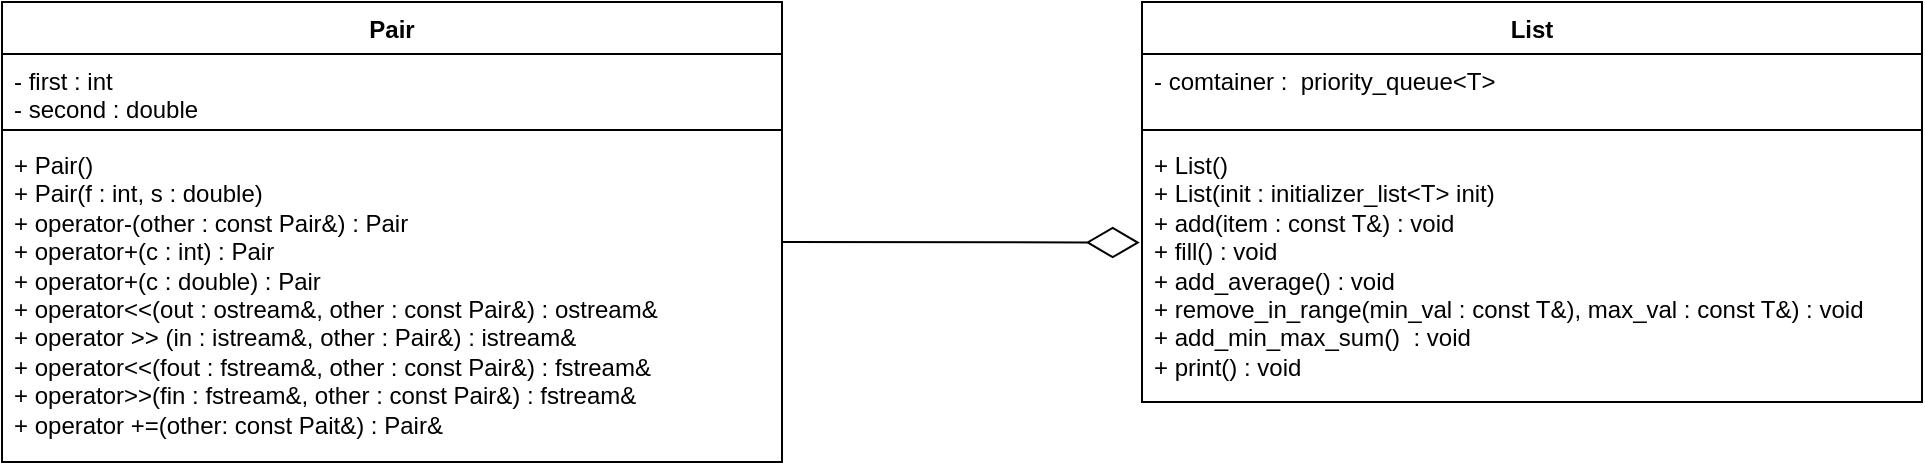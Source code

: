 <mxfile version="26.0.9">
  <diagram name="Страница — 1" id="hF0omg0Dfrwz_JIoaYA5">
    <mxGraphModel dx="1195" dy="1866" grid="1" gridSize="10" guides="1" tooltips="1" connect="1" arrows="1" fold="1" page="1" pageScale="1" pageWidth="827" pageHeight="1169" math="0" shadow="0">
      <root>
        <mxCell id="0" />
        <mxCell id="1" parent="0" />
        <mxCell id="T3wpi82exYMXKDAeJhQC-1" value="Pair" style="swimlane;fontStyle=1;align=center;verticalAlign=top;childLayout=stackLayout;horizontal=1;startSize=26;horizontalStack=0;resizeParent=1;resizeParentMax=0;resizeLast=0;collapsible=1;marginBottom=0;whiteSpace=wrap;html=1;" vertex="1" parent="1">
          <mxGeometry x="620" y="-80" width="390" height="230" as="geometry" />
        </mxCell>
        <mxCell id="T3wpi82exYMXKDAeJhQC-2" value="- first : int&lt;div&gt;- second : double&lt;/div&gt;" style="text;strokeColor=none;fillColor=none;align=left;verticalAlign=top;spacingLeft=4;spacingRight=4;overflow=hidden;rotatable=0;points=[[0,0.5],[1,0.5]];portConstraint=eastwest;whiteSpace=wrap;html=1;" vertex="1" parent="T3wpi82exYMXKDAeJhQC-1">
          <mxGeometry y="26" width="390" height="34" as="geometry" />
        </mxCell>
        <mxCell id="T3wpi82exYMXKDAeJhQC-3" value="" style="line;strokeWidth=1;fillColor=none;align=left;verticalAlign=middle;spacingTop=-1;spacingLeft=3;spacingRight=3;rotatable=0;labelPosition=right;points=[];portConstraint=eastwest;strokeColor=inherit;" vertex="1" parent="T3wpi82exYMXKDAeJhQC-1">
          <mxGeometry y="60" width="390" height="8" as="geometry" />
        </mxCell>
        <mxCell id="T3wpi82exYMXKDAeJhQC-4" value="+ Pair()&lt;div&gt;&lt;div&gt;+ Pair(f : int, s : double)&lt;/div&gt;&lt;div&gt;&lt;div&gt;&lt;div&gt;+ operator-(other : const Pair&amp;amp;) :&amp;nbsp;&lt;span style=&quot;background-color: transparent;&quot;&gt;Pair&lt;/span&gt;&lt;/div&gt;&lt;/div&gt;&lt;/div&gt;&lt;/div&gt;&lt;div&gt;&lt;div&gt;&lt;div&gt;+ operator+(c : int) :&amp;nbsp;&lt;span style=&quot;background-color: transparent;&quot;&gt;Pair&lt;/span&gt;&lt;/div&gt;&lt;div&gt;&lt;/div&gt;&lt;/div&gt;&lt;div&gt;&lt;div&gt;+ operator+(c : double) :&amp;nbsp;&lt;span style=&quot;background-color: transparent;&quot;&gt;Pair&lt;/span&gt;&lt;br&gt;&lt;/div&gt;&lt;div&gt;&lt;div&gt;+ operator&amp;lt;&amp;lt;(out : ostream&amp;amp;, other : const Pair&amp;amp;) :&amp;nbsp;&lt;span style=&quot;background-color: transparent;&quot;&gt;ostream&amp;amp;&lt;/span&gt;&lt;/div&gt;&lt;div&gt;+ operator &amp;gt;&amp;gt; (in : istream&amp;amp;, other : Pair&amp;amp;) : istream&amp;amp;&lt;/div&gt;&lt;/div&gt;&lt;div&gt;+ operator&amp;lt;&amp;lt;(fout : fstream&amp;amp;, other : const Pair&amp;amp;) :&amp;nbsp;&lt;span style=&quot;background-color: transparent;&quot;&gt;fstream&amp;amp;&lt;br&gt;&lt;/span&gt;+ operator&amp;gt;&amp;gt;(fin : fstream&amp;amp;, other : const Pair&amp;amp;) :&amp;nbsp;&lt;span style=&quot;background-color: transparent;&quot;&gt;fstream&amp;amp;&lt;br&gt;&lt;/span&gt;&lt;/div&gt;&lt;div&gt;&lt;span style=&quot;background-color: transparent;&quot;&gt;+ operator +=(other: const Pait&amp;amp;) : Pair&amp;amp;&lt;/span&gt;&lt;/div&gt;&lt;div&gt;&lt;br&gt;&lt;/div&gt;&lt;/div&gt;&lt;div&gt;&lt;br&gt;&lt;/div&gt;&lt;/div&gt;&lt;div&gt;&lt;br&gt;&lt;/div&gt;&lt;div&gt;&lt;br&gt;&lt;/div&gt;" style="text;strokeColor=none;fillColor=none;align=left;verticalAlign=top;spacingLeft=4;spacingRight=4;overflow=hidden;rotatable=0;points=[[0,0.5],[1,0.5]];portConstraint=eastwest;whiteSpace=wrap;html=1;" vertex="1" parent="T3wpi82exYMXKDAeJhQC-1">
          <mxGeometry y="68" width="390" height="162" as="geometry" />
        </mxCell>
        <mxCell id="T3wpi82exYMXKDAeJhQC-5" value="List" style="swimlane;fontStyle=1;align=center;verticalAlign=top;childLayout=stackLayout;horizontal=1;startSize=26;horizontalStack=0;resizeParent=1;resizeParentMax=0;resizeLast=0;collapsible=1;marginBottom=0;whiteSpace=wrap;html=1;" vertex="1" parent="1">
          <mxGeometry x="1190" y="-80" width="390" height="200" as="geometry" />
        </mxCell>
        <mxCell id="T3wpi82exYMXKDAeJhQC-6" value="- comtainer :&amp;nbsp;&amp;nbsp;priority_queue&amp;lt;T&amp;gt;" style="text;strokeColor=none;fillColor=none;align=left;verticalAlign=top;spacingLeft=4;spacingRight=4;overflow=hidden;rotatable=0;points=[[0,0.5],[1,0.5]];portConstraint=eastwest;whiteSpace=wrap;html=1;" vertex="1" parent="T3wpi82exYMXKDAeJhQC-5">
          <mxGeometry y="26" width="390" height="34" as="geometry" />
        </mxCell>
        <mxCell id="T3wpi82exYMXKDAeJhQC-7" value="" style="line;strokeWidth=1;fillColor=none;align=left;verticalAlign=middle;spacingTop=-1;spacingLeft=3;spacingRight=3;rotatable=0;labelPosition=right;points=[];portConstraint=eastwest;strokeColor=inherit;" vertex="1" parent="T3wpi82exYMXKDAeJhQC-5">
          <mxGeometry y="60" width="390" height="8" as="geometry" />
        </mxCell>
        <mxCell id="T3wpi82exYMXKDAeJhQC-8" value="+ List()&lt;div&gt;&lt;div&gt;+ List(init : initializer_list&amp;lt;T&amp;gt; init)&lt;/div&gt;&lt;div&gt;&lt;div&gt;&lt;div&gt;+ add(item :&amp;nbsp;&lt;span style=&quot;background-color: transparent; color: light-dark(rgb(0, 0, 0), rgb(255, 255, 255));&quot;&gt;const T&amp;amp;) : void&lt;/span&gt;&lt;/div&gt;&lt;/div&gt;&lt;/div&gt;&lt;/div&gt;&lt;div&gt;&lt;span style=&quot;background-color: transparent; color: light-dark(rgb(0, 0, 0), rgb(255, 255, 255));&quot;&gt;+ fill() : void&lt;/span&gt;&lt;/div&gt;&lt;div&gt;&lt;span style=&quot;background-color: transparent; color: light-dark(rgb(0, 0, 0), rgb(255, 255, 255));&quot;&gt;+&amp;nbsp;&lt;/span&gt;&lt;span style=&quot;background-color: transparent;&quot;&gt;add_average() : void&lt;/span&gt;&lt;/div&gt;&lt;div&gt;&lt;span style=&quot;background-color: transparent;&quot;&gt;+&amp;nbsp;&lt;/span&gt;&lt;span style=&quot;background-color: transparent;&quot;&gt;remove_in_range(&lt;/span&gt;&lt;span style=&quot;background-color: transparent;&quot;&gt;min_val :&amp;nbsp;&lt;/span&gt;&lt;span style=&quot;background-color: transparent; color: light-dark(rgb(0, 0, 0), rgb(255, 255, 255));&quot;&gt;const T&amp;amp;)&lt;/span&gt;&lt;span style=&quot;background-color: transparent; color: light-dark(rgb(0, 0, 0), rgb(255, 255, 255));&quot;&gt;, max_val :&amp;nbsp;&lt;/span&gt;&lt;span style=&quot;background-color: transparent; color: light-dark(rgb(0, 0, 0), rgb(255, 255, 255));&quot;&gt;const T&amp;amp;) : void&lt;/span&gt;&lt;/div&gt;&lt;div&gt;&lt;span style=&quot;background-color: transparent; color: light-dark(rgb(0, 0, 0), rgb(255, 255, 255));&quot;&gt;+&amp;nbsp;&lt;/span&gt;&lt;span style=&quot;background-color: transparent;&quot;&gt;add_min_max_sum()&amp;nbsp; : void&lt;/span&gt;&lt;/div&gt;&lt;div&gt;&lt;span style=&quot;background-color: transparent;&quot;&gt;+ print() : void&lt;/span&gt;&lt;/div&gt;&lt;div&gt;&lt;div&gt;&lt;div&gt;&lt;br&gt;&lt;/div&gt;&lt;/div&gt;&lt;div&gt;&lt;br&gt;&lt;/div&gt;&lt;/div&gt;&lt;div&gt;&lt;br&gt;&lt;/div&gt;&lt;div&gt;&lt;br&gt;&lt;/div&gt;" style="text;strokeColor=none;fillColor=none;align=left;verticalAlign=top;spacingLeft=4;spacingRight=4;overflow=hidden;rotatable=0;points=[[0,0.5],[1,0.5]];portConstraint=eastwest;whiteSpace=wrap;html=1;" vertex="1" parent="T3wpi82exYMXKDAeJhQC-5">
          <mxGeometry y="68" width="390" height="132" as="geometry" />
        </mxCell>
        <mxCell id="T3wpi82exYMXKDAeJhQC-9" value="" style="endArrow=diamondThin;endFill=0;endSize=24;html=1;rounded=0;entryX=-0.003;entryY=0.396;entryDx=0;entryDy=0;entryPerimeter=0;" edge="1" parent="1" target="T3wpi82exYMXKDAeJhQC-8">
          <mxGeometry width="160" relative="1" as="geometry">
            <mxPoint x="1010" y="40" as="sourcePoint" />
            <mxPoint x="1160" y="40" as="targetPoint" />
          </mxGeometry>
        </mxCell>
      </root>
    </mxGraphModel>
  </diagram>
</mxfile>
